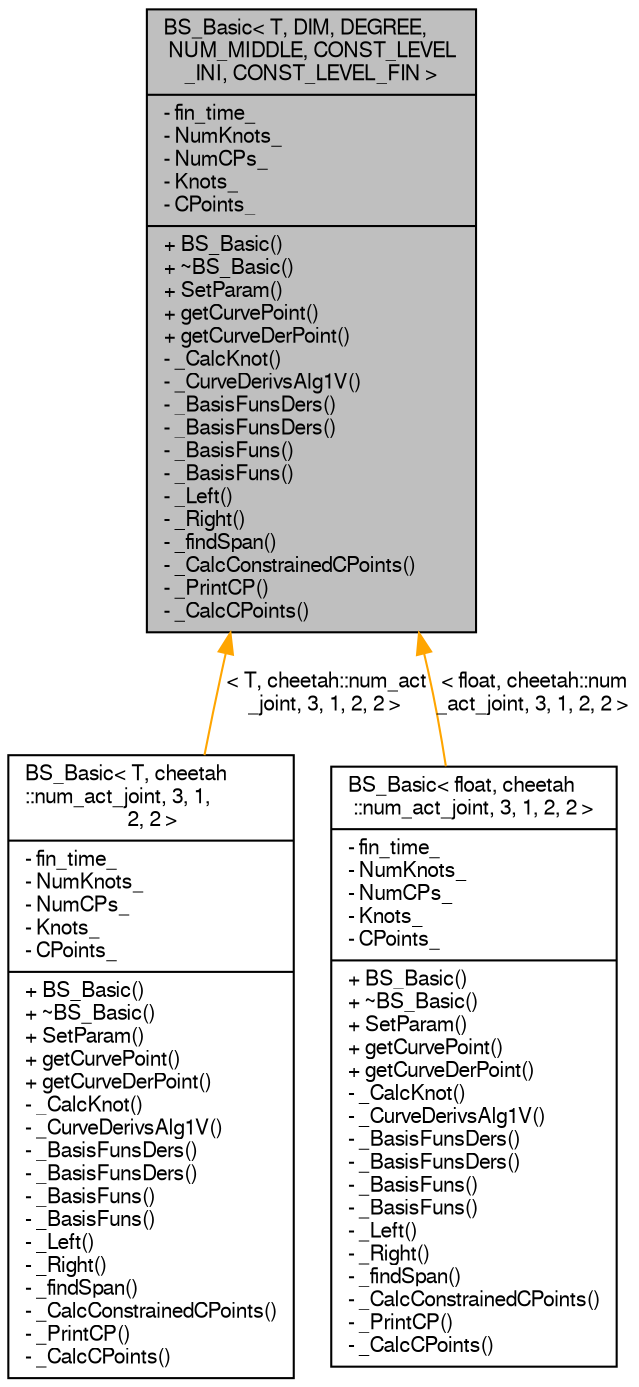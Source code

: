 digraph "BS_Basic&lt; T, DIM, DEGREE, NUM_MIDDLE, CONST_LEVEL_INI, CONST_LEVEL_FIN &gt;"
{
  edge [fontname="FreeSans",fontsize="10",labelfontname="FreeSans",labelfontsize="10"];
  node [fontname="FreeSans",fontsize="10",shape=record];
  Node1 [label="{BS_Basic\< T, DIM, DEGREE,\l NUM_MIDDLE, CONST_LEVEL\l_INI, CONST_LEVEL_FIN \>\n|- fin_time_\l- NumKnots_\l- NumCPs_\l- Knots_\l- CPoints_\l|+ BS_Basic()\l+ ~BS_Basic()\l+ SetParam()\l+ getCurvePoint()\l+ getCurveDerPoint()\l- _CalcKnot()\l- _CurveDerivsAlg1V()\l- _BasisFunsDers()\l- _BasisFunsDers()\l- _BasisFuns()\l- _BasisFuns()\l- _Left()\l- _Right()\l- _findSpan()\l- _CalcConstrainedCPoints()\l- _PrintCP()\l- _CalcCPoints()\l}",height=0.2,width=0.4,color="black", fillcolor="grey75", style="filled", fontcolor="black"];
  Node1 -> Node2 [dir="back",color="orange",fontsize="10",style="solid",label=" \< T, cheetah::num_act\l_joint, 3, 1, 2, 2 \>" ,fontname="FreeSans"];
  Node2 [label="{BS_Basic\< T, cheetah\l::num_act_joint, 3, 1,\l 2, 2 \>\n|- fin_time_\l- NumKnots_\l- NumCPs_\l- Knots_\l- CPoints_\l|+ BS_Basic()\l+ ~BS_Basic()\l+ SetParam()\l+ getCurvePoint()\l+ getCurveDerPoint()\l- _CalcKnot()\l- _CurveDerivsAlg1V()\l- _BasisFunsDers()\l- _BasisFunsDers()\l- _BasisFuns()\l- _BasisFuns()\l- _Left()\l- _Right()\l- _findSpan()\l- _CalcConstrainedCPoints()\l- _PrintCP()\l- _CalcCPoints()\l}",height=0.2,width=0.4,color="black", fillcolor="white", style="filled",URL="$d9/da0/class_b_s___basic.html"];
  Node1 -> Node3 [dir="back",color="orange",fontsize="10",style="solid",label=" \< float, cheetah::num\l_act_joint, 3, 1, 2, 2 \>" ,fontname="FreeSans"];
  Node3 [label="{BS_Basic\< float, cheetah\l::num_act_joint, 3, 1, 2, 2 \>\n|- fin_time_\l- NumKnots_\l- NumCPs_\l- Knots_\l- CPoints_\l|+ BS_Basic()\l+ ~BS_Basic()\l+ SetParam()\l+ getCurvePoint()\l+ getCurveDerPoint()\l- _CalcKnot()\l- _CurveDerivsAlg1V()\l- _BasisFunsDers()\l- _BasisFunsDers()\l- _BasisFuns()\l- _BasisFuns()\l- _Left()\l- _Right()\l- _findSpan()\l- _CalcConstrainedCPoints()\l- _PrintCP()\l- _CalcCPoints()\l}",height=0.2,width=0.4,color="black", fillcolor="white", style="filled",URL="$d9/da0/class_b_s___basic.html"];
}
